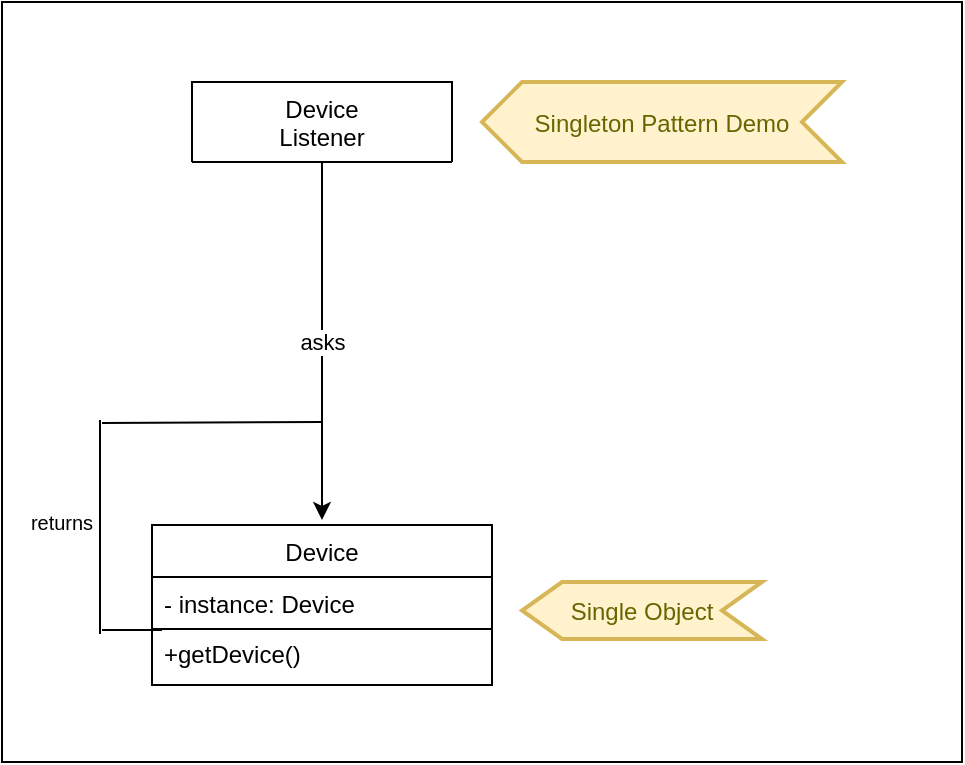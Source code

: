 <mxfile version="14.0.1" type="device"><diagram id="WRPtPVn46DajCBQuz3Bf" name="Page-1"><mxGraphModel dx="888" dy="538" grid="1" gridSize="10" guides="1" tooltips="1" connect="1" arrows="1" fold="1" page="1" pageScale="1" pageWidth="850" pageHeight="1100" math="0" shadow="0"><root><mxCell id="0"/><mxCell id="1" parent="0"/><mxCell id="iu5xR1NcmVgDywyxAEoA-6" value="&amp;nbsp;&amp;nbsp;&amp;nbsp;&amp;nbsp;&amp;nbsp;&amp;nbsp;&amp;nbsp;&amp;nbsp;&amp;nbsp;&amp;nbsp;&amp;nbsp;&amp;nbsp;&amp;nbsp;&amp;nbsp;&amp;nbsp;&amp;nbsp;&amp;nbsp;&amp;nbsp; " style="rounded=0;whiteSpace=wrap;html=1;" vertex="1" parent="1"><mxGeometry x="510" y="80" width="480" height="380" as="geometry"/></mxCell><mxCell id="fOkmRCNEM8GYHFRUURhv-1" value="Device" style="swimlane;fontStyle=0;childLayout=stackLayout;horizontal=1;startSize=26;fillColor=none;horizontalStack=0;resizeParent=1;resizeParentMax=0;resizeLast=0;collapsible=1;marginBottom=0;" parent="1" vertex="1"><mxGeometry x="585" y="341.5" width="170" height="52" as="geometry"/></mxCell><mxCell id="fOkmRCNEM8GYHFRUURhv-2" value="- instance: Device" style="text;strokeColor=none;fillColor=none;align=left;verticalAlign=top;spacingLeft=4;spacingRight=4;overflow=hidden;rotatable=0;points=[[0,0.5],[1,0.5]];portConstraint=eastwest;" parent="fOkmRCNEM8GYHFRUURhv-1" vertex="1"><mxGeometry y="26" width="170" height="26" as="geometry"/></mxCell><mxCell id="fOkmRCNEM8GYHFRUURhv-13" value="" style="html=1;" parent="1" vertex="1"><mxGeometry x="585" y="393.5" width="170" height="28" as="geometry"/></mxCell><mxCell id="fOkmRCNEM8GYHFRUURhv-23" value="Device&#xA;Listener" style="swimlane;fontStyle=0;childLayout=stackLayout;horizontal=1;startSize=50;fillColor=none;horizontalStack=0;resizeParent=1;resizeParentMax=0;resizeLast=0;collapsible=1;marginBottom=0;" parent="1" vertex="1"><mxGeometry x="605" y="120" width="130" height="40" as="geometry"><mxRectangle x="605" y="120" width="70" height="50" as="alternateBounds"/></mxGeometry></mxCell><mxCell id="fOkmRCNEM8GYHFRUURhv-29" value="" style="html=1;" parent="1" vertex="1"><mxGeometry x="570" y="160" width="200" as="geometry"/></mxCell><mxCell id="fOkmRCNEM8GYHFRUURhv-38" value="asks" style="endArrow=classic;html=1;exitX=0;exitY=0;exitDx=0;exitDy=0;" parent="1" source="fOkmRCNEM8GYHFRUURhv-29" edge="1"><mxGeometry width="50" height="50" relative="1" as="geometry"><mxPoint x="570" y="247" as="sourcePoint"/><mxPoint x="670" y="339" as="targetPoint"/><Array as="points"><mxPoint x="670" y="300"/></Array></mxGeometry></mxCell><mxCell id="iu5xR1NcmVgDywyxAEoA-2" value="&lt;font style=&quot;font-size: 12px&quot;&gt;Singleton Pattern Demo&lt;/font&gt;" style="shape=step;perimeter=stepPerimeter;whiteSpace=wrap;html=1;fixedSize=1;fontSize=14;fontColor=#666600;strokeColor=#d6b656;strokeWidth=2;fillColor=#fff2cc;direction=west;" vertex="1" parent="1"><mxGeometry x="750" y="120" width="180" height="40" as="geometry"/></mxCell><mxCell id="iu5xR1NcmVgDywyxAEoA-5" value="&lt;font style=&quot;font-size: 12px&quot;&gt;Single Object&lt;/font&gt;" style="shape=step;perimeter=stepPerimeter;whiteSpace=wrap;html=1;fixedSize=1;fontSize=14;fontColor=#666600;strokeColor=#d6b656;strokeWidth=2;fillColor=#fff2cc;direction=west;" vertex="1" parent="1"><mxGeometry x="770" y="370" width="120" height="28.5" as="geometry"/></mxCell><mxCell id="iu5xR1NcmVgDywyxAEoA-8" value="" style="group" vertex="1" connectable="0" parent="1"><mxGeometry x="585" y="392.5" width="170" height="29" as="geometry"/></mxCell><mxCell id="fOkmRCNEM8GYHFRUURhv-14" value="+getDevice()" style="text;strokeColor=none;fillColor=none;align=left;verticalAlign=top;spacingLeft=4;spacingRight=4;overflow=hidden;rotatable=0;points=[[0,0.5],[1,0.5]];portConstraint=eastwest;" parent="iu5xR1NcmVgDywyxAEoA-8" vertex="1"><mxGeometry width="170" height="3.396" as="geometry"/></mxCell><mxCell id="iu5xR1NcmVgDywyxAEoA-10" value="" style="edgeStyle=elbowEdgeStyle;html=1;endArrow=none;elbow=vertical;" edge="1" parent="1"><mxGeometry width="160" relative="1" as="geometry"><mxPoint x="560" y="394" as="sourcePoint"/><mxPoint x="590" y="393.5" as="targetPoint"/></mxGeometry></mxCell><mxCell id="iu5xR1NcmVgDywyxAEoA-11" value="" style="edgeStyle=elbowEdgeStyle;html=1;endArrow=none;elbow=vertical;" edge="1" parent="1"><mxGeometry width="160" relative="1" as="geometry"><mxPoint x="670" y="290" as="sourcePoint"/><mxPoint x="560" y="291" as="targetPoint"/></mxGeometry></mxCell><mxCell id="iu5xR1NcmVgDywyxAEoA-12" value="" style="edgeStyle=elbowEdgeStyle;html=1;endArrow=none;elbow=vertical;" edge="1" parent="1"><mxGeometry width="160" relative="1" as="geometry"><mxPoint x="559" y="396" as="sourcePoint"/><mxPoint x="559" y="289.0" as="targetPoint"/></mxGeometry></mxCell><mxCell id="iu5xR1NcmVgDywyxAEoA-13" value="&lt;font style=&quot;font-size: 10px&quot;&gt;returns&lt;/font&gt;" style="text;html=1;strokeColor=none;fillColor=none;align=center;verticalAlign=middle;whiteSpace=wrap;rounded=0;" vertex="1" parent="1"><mxGeometry x="520" y="330" width="40" height="20" as="geometry"/></mxCell></root></mxGraphModel></diagram></mxfile>